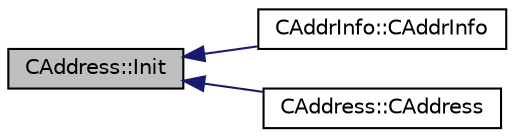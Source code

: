 digraph "CAddress::Init"
{
  edge [fontname="Helvetica",fontsize="10",labelfontname="Helvetica",labelfontsize="10"];
  node [fontname="Helvetica",fontsize="10",shape=record];
  rankdir="LR";
  Node7 [label="CAddress::Init",height=0.2,width=0.4,color="black", fillcolor="grey75", style="filled", fontcolor="black"];
  Node7 -> Node8 [dir="back",color="midnightblue",fontsize="10",style="solid",fontname="Helvetica"];
  Node8 [label="CAddrInfo::CAddrInfo",height=0.2,width=0.4,color="black", fillcolor="white", style="filled",URL="$class_c_addr_info.html#a27e773233e8d7e7d183f138d24cc40ef"];
  Node7 -> Node9 [dir="back",color="midnightblue",fontsize="10",style="solid",fontname="Helvetica"];
  Node9 [label="CAddress::CAddress",height=0.2,width=0.4,color="black", fillcolor="white", style="filled",URL="$class_c_address.html#a84cd336180580ab69b8888a4339ccc37"];
}
